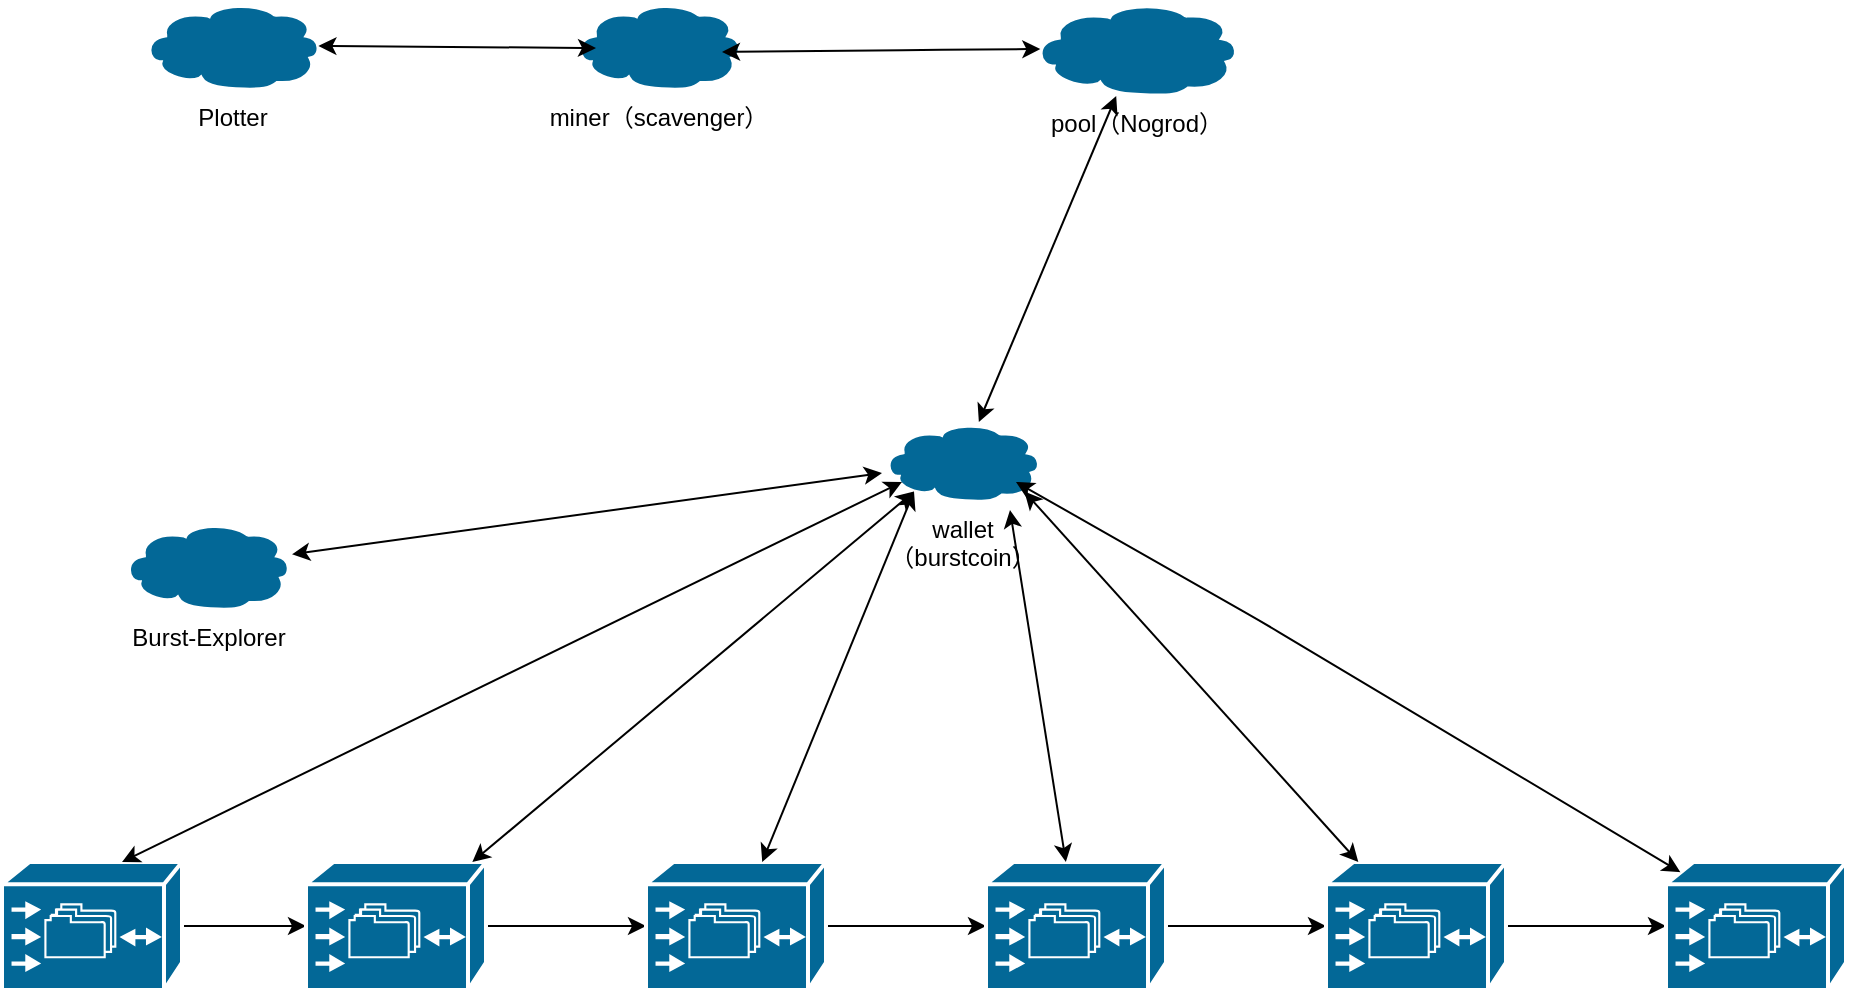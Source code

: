<mxfile version="12.1.8" type="github" pages="1"><diagram name="Page-1" id="c37626ed-c26b-45fb-9056-f9ebc6bb27b6"><mxGraphModel dx="1427" dy="683" grid="1" gridSize="10" guides="1" tooltips="1" connect="1" arrows="1" fold="1" page="1" pageScale="1" pageWidth="1100" pageHeight="850" background="#ffffff" math="0" shadow="0"><root><mxCell id="0"/><mxCell id="1" parent="0"/><mxCell id="6r_OZ2eKaFoEF-Qhr-mL-38" value="" style="edgeStyle=orthogonalEdgeStyle;rounded=0;orthogonalLoop=1;jettySize=auto;html=1;" parent="1" source="6r_OZ2eKaFoEF-Qhr-mL-7" target="6r_OZ2eKaFoEF-Qhr-mL-37" edge="1"><mxGeometry relative="1" as="geometry"/></mxCell><mxCell id="6r_OZ2eKaFoEF-Qhr-mL-7" value="" style="shape=mxgraph.cisco.storage.cisco_file_engine;html=1;pointerEvents=1;dashed=0;fillColor=#036897;strokeColor=#ffffff;strokeWidth=2;verticalLabelPosition=bottom;verticalAlign=top;align=center;outlineConnect=0;" parent="1" vertex="1"><mxGeometry x="30" y="690" width="90" height="64" as="geometry"/></mxCell><mxCell id="6r_OZ2eKaFoEF-Qhr-mL-40" value="" style="edgeStyle=orthogonalEdgeStyle;rounded=0;orthogonalLoop=1;jettySize=auto;html=1;" parent="1" source="6r_OZ2eKaFoEF-Qhr-mL-37" target="6r_OZ2eKaFoEF-Qhr-mL-39" edge="1"><mxGeometry relative="1" as="geometry"/></mxCell><mxCell id="6r_OZ2eKaFoEF-Qhr-mL-37" value="" style="shape=mxgraph.cisco.storage.cisco_file_engine;html=1;pointerEvents=1;dashed=0;fillColor=#036897;strokeColor=#ffffff;strokeWidth=2;verticalLabelPosition=bottom;verticalAlign=top;align=center;outlineConnect=0;" parent="1" vertex="1"><mxGeometry x="182" y="690" width="90" height="64" as="geometry"/></mxCell><mxCell id="6r_OZ2eKaFoEF-Qhr-mL-42" value="" style="edgeStyle=orthogonalEdgeStyle;rounded=0;orthogonalLoop=1;jettySize=auto;html=1;" parent="1" source="6r_OZ2eKaFoEF-Qhr-mL-39" target="6r_OZ2eKaFoEF-Qhr-mL-41" edge="1"><mxGeometry relative="1" as="geometry"/></mxCell><mxCell id="6r_OZ2eKaFoEF-Qhr-mL-39" value="" style="shape=mxgraph.cisco.storage.cisco_file_engine;html=1;pointerEvents=1;dashed=0;fillColor=#036897;strokeColor=#ffffff;strokeWidth=2;verticalLabelPosition=bottom;verticalAlign=top;align=center;outlineConnect=0;" parent="1" vertex="1"><mxGeometry x="352" y="690" width="90" height="64" as="geometry"/></mxCell><mxCell id="6r_OZ2eKaFoEF-Qhr-mL-44" value="" style="edgeStyle=orthogonalEdgeStyle;rounded=0;orthogonalLoop=1;jettySize=auto;html=1;" parent="1" source="6r_OZ2eKaFoEF-Qhr-mL-41" target="6r_OZ2eKaFoEF-Qhr-mL-43" edge="1"><mxGeometry relative="1" as="geometry"/></mxCell><mxCell id="6r_OZ2eKaFoEF-Qhr-mL-41" value="" style="shape=mxgraph.cisco.storage.cisco_file_engine;html=1;pointerEvents=1;dashed=0;fillColor=#036897;strokeColor=#ffffff;strokeWidth=2;verticalLabelPosition=bottom;verticalAlign=top;align=center;outlineConnect=0;" parent="1" vertex="1"><mxGeometry x="522" y="690" width="90" height="64" as="geometry"/></mxCell><mxCell id="6r_OZ2eKaFoEF-Qhr-mL-46" value="" style="edgeStyle=orthogonalEdgeStyle;rounded=0;orthogonalLoop=1;jettySize=auto;html=1;" parent="1" source="6r_OZ2eKaFoEF-Qhr-mL-43" target="6r_OZ2eKaFoEF-Qhr-mL-45" edge="1"><mxGeometry relative="1" as="geometry"/></mxCell><mxCell id="6r_OZ2eKaFoEF-Qhr-mL-43" value="" style="shape=mxgraph.cisco.storage.cisco_file_engine;html=1;pointerEvents=1;dashed=0;fillColor=#036897;strokeColor=#ffffff;strokeWidth=2;verticalLabelPosition=bottom;verticalAlign=top;align=center;outlineConnect=0;" parent="1" vertex="1"><mxGeometry x="692" y="690" width="90" height="64" as="geometry"/></mxCell><mxCell id="6r_OZ2eKaFoEF-Qhr-mL-45" value="" style="shape=mxgraph.cisco.storage.cisco_file_engine;html=1;pointerEvents=1;dashed=0;fillColor=#036897;strokeColor=#ffffff;strokeWidth=2;verticalLabelPosition=bottom;verticalAlign=top;align=center;outlineConnect=0;" parent="1" vertex="1"><mxGeometry x="862" y="690" width="90" height="64" as="geometry"/></mxCell><mxCell id="6r_OZ2eKaFoEF-Qhr-mL-16" value="wallet&lt;br&gt;（burstcoin）" style="shape=mxgraph.cisco.storage.cloud;html=1;pointerEvents=1;dashed=0;fillColor=#036897;strokeColor=#ffffff;strokeWidth=2;verticalLabelPosition=bottom;verticalAlign=top;align=center;outlineConnect=0;" parent="1" vertex="1"><mxGeometry x="470" y="470" width="80" height="40" as="geometry"/></mxCell><mxCell id="6r_OZ2eKaFoEF-Qhr-mL-17" value="pool（Nogrod）" style="shape=mxgraph.cisco.storage.cloud;html=1;pointerEvents=1;dashed=0;fillColor=#036897;strokeColor=#ffffff;strokeWidth=2;verticalLabelPosition=bottom;verticalAlign=top;align=center;outlineConnect=0;" parent="1" vertex="1"><mxGeometry x="545" y="260" width="104" height="47" as="geometry"/></mxCell><mxCell id="6r_OZ2eKaFoEF-Qhr-mL-35" value="&lt;span style=&quot;text-align: left&quot;&gt;Burst-Explorer&lt;/span&gt;" style="shape=mxgraph.cisco.storage.cloud;html=1;pointerEvents=1;dashed=0;fillColor=#036897;strokeColor=#ffffff;strokeWidth=2;verticalLabelPosition=bottom;verticalAlign=top;align=center;outlineConnect=0;" parent="1" vertex="1"><mxGeometry x="90" y="520" width="85" height="44" as="geometry"/></mxCell><mxCell id="7S29cKHYvbZpruqWFsPq-10" value="&lt;div style=&quot;text-align: left&quot;&gt;&lt;span&gt;Plotter&lt;/span&gt;&lt;/div&gt;" style="shape=mxgraph.cisco.storage.cloud;html=1;pointerEvents=1;dashed=0;fillColor=#036897;strokeColor=#ffffff;strokeWidth=2;verticalLabelPosition=bottom;verticalAlign=top;align=center;outlineConnect=0;" parent="1" vertex="1"><mxGeometry x="100" y="260" width="90" height="44" as="geometry"/></mxCell><mxCell id="7S29cKHYvbZpruqWFsPq-19" value="&lt;div style=&quot;text-align: left&quot;&gt;miner（scavenger）&lt;br&gt;&lt;/div&gt;" style="shape=mxgraph.cisco.storage.cloud;html=1;pointerEvents=1;dashed=0;fillColor=#036897;strokeColor=#ffffff;strokeWidth=2;verticalLabelPosition=bottom;verticalAlign=top;align=center;outlineConnect=0;" parent="1" vertex="1"><mxGeometry x="315.5" y="260" width="85" height="44" as="geometry"/></mxCell><mxCell id="FpL59Oth6I4CElHJ2HUE-3" value="" style="endArrow=classic;startArrow=classic;html=1;entryX=0.04;entryY=0.5;entryDx=0;entryDy=0;entryPerimeter=0;" parent="1" target="6r_OZ2eKaFoEF-Qhr-mL-17" edge="1"><mxGeometry width="50" height="50" relative="1" as="geometry"><mxPoint x="390" y="285" as="sourcePoint"/><mxPoint x="480" y="295" as="targetPoint"/><Array as="points"><mxPoint x="490" y="284"/></Array></mxGeometry></mxCell><mxCell id="FpL59Oth6I4CElHJ2HUE-5" value="" style="endArrow=classic;startArrow=classic;html=1;" parent="1" source="6r_OZ2eKaFoEF-Qhr-mL-35" target="6r_OZ2eKaFoEF-Qhr-mL-16" edge="1"><mxGeometry width="50" height="50" relative="1" as="geometry"><mxPoint x="250" y="520" as="sourcePoint"/><mxPoint x="442" y="485" as="targetPoint"/></mxGeometry></mxCell><mxCell id="FpL59Oth6I4CElHJ2HUE-6" value="" style="endArrow=classic;startArrow=classic;html=1;" parent="1" edge="1"><mxGeometry width="50" height="50" relative="1" as="geometry"><mxPoint x="90" y="690" as="sourcePoint"/><mxPoint x="480" y="500" as="targetPoint"/></mxGeometry></mxCell><mxCell id="FpL59Oth6I4CElHJ2HUE-7" value="" style="endArrow=classic;startArrow=classic;html=1;entryX=0.2;entryY=0.87;entryDx=0;entryDy=0;entryPerimeter=0;" parent="1" source="6r_OZ2eKaFoEF-Qhr-mL-37" edge="1" target="6r_OZ2eKaFoEF-Qhr-mL-16"><mxGeometry width="50" height="50" relative="1" as="geometry"><mxPoint x="262" y="645" as="sourcePoint"/><mxPoint x="510" y="510" as="targetPoint"/></mxGeometry></mxCell><mxCell id="FpL59Oth6I4CElHJ2HUE-8" value="" style="endArrow=classic;startArrow=classic;html=1;entryX=0.08;entryY=0.08;entryDx=0;entryDy=0;entryPerimeter=0;" parent="1" target="6r_OZ2eKaFoEF-Qhr-mL-45" edge="1"><mxGeometry width="50" height="50" relative="1" as="geometry"><mxPoint x="537" y="500" as="sourcePoint"/><mxPoint x="800" y="640" as="targetPoint"/><Array as="points"><mxPoint x="660" y="570"/></Array></mxGeometry></mxCell><mxCell id="FpL59Oth6I4CElHJ2HUE-9" value="" style="endArrow=classic;startArrow=classic;html=1;entryX=0.2;entryY=0.87;entryDx=0;entryDy=0;entryPerimeter=0;" parent="1" source="6r_OZ2eKaFoEF-Qhr-mL-39" target="6r_OZ2eKaFoEF-Qhr-mL-16" edge="1"><mxGeometry width="50" height="50" relative="1" as="geometry"><mxPoint x="373.5" y="680" as="sourcePoint"/><mxPoint x="546.5" y="560" as="targetPoint"/></mxGeometry></mxCell><mxCell id="FpL59Oth6I4CElHJ2HUE-10" value="" style="endArrow=classic;startArrow=classic;html=1;exitX=0.89;exitY=0.87;exitDx=0;exitDy=0;exitPerimeter=0;" parent="1" source="6r_OZ2eKaFoEF-Qhr-mL-16" target="6r_OZ2eKaFoEF-Qhr-mL-43" edge="1"><mxGeometry width="50" height="50" relative="1" as="geometry"><mxPoint x="498" y="500" as="sourcePoint"/><mxPoint x="830.2" y="695.12" as="targetPoint"/><Array as="points"/></mxGeometry></mxCell><mxCell id="FpL59Oth6I4CElHJ2HUE-11" value="" style="endArrow=classic;startArrow=classic;html=1;entryX=0.8;entryY=1.1;entryDx=0;entryDy=0;entryPerimeter=0;" parent="1" source="6r_OZ2eKaFoEF-Qhr-mL-41" target="6r_OZ2eKaFoEF-Qhr-mL-16" edge="1"><mxGeometry width="50" height="50" relative="1" as="geometry"><mxPoint x="540.086" y="710" as="sourcePoint"/><mxPoint x="627.759" y="530" as="targetPoint"/></mxGeometry></mxCell><mxCell id="FpL59Oth6I4CElHJ2HUE-12" value="" style="endArrow=classic;startArrow=classic;html=1;" parent="1" source="6r_OZ2eKaFoEF-Qhr-mL-16" target="6r_OZ2eKaFoEF-Qhr-mL-17" edge="1"><mxGeometry width="50" height="50" relative="1" as="geometry"><mxPoint x="540" y="333.5" as="sourcePoint"/><mxPoint x="620" y="283.5" as="targetPoint"/></mxGeometry></mxCell><mxCell id="FpL59Oth6I4CElHJ2HUE-13" value="" style="endArrow=classic;startArrow=classic;html=1;exitX=0.98;exitY=0.5;exitDx=0;exitDy=0;exitPerimeter=0;" parent="1" source="7S29cKHYvbZpruqWFsPq-10" edge="1"><mxGeometry width="50" height="50" relative="1" as="geometry"><mxPoint x="217" y="283" as="sourcePoint"/><mxPoint x="327" y="283" as="targetPoint"/></mxGeometry></mxCell></root></mxGraphModel></diagram></mxfile>